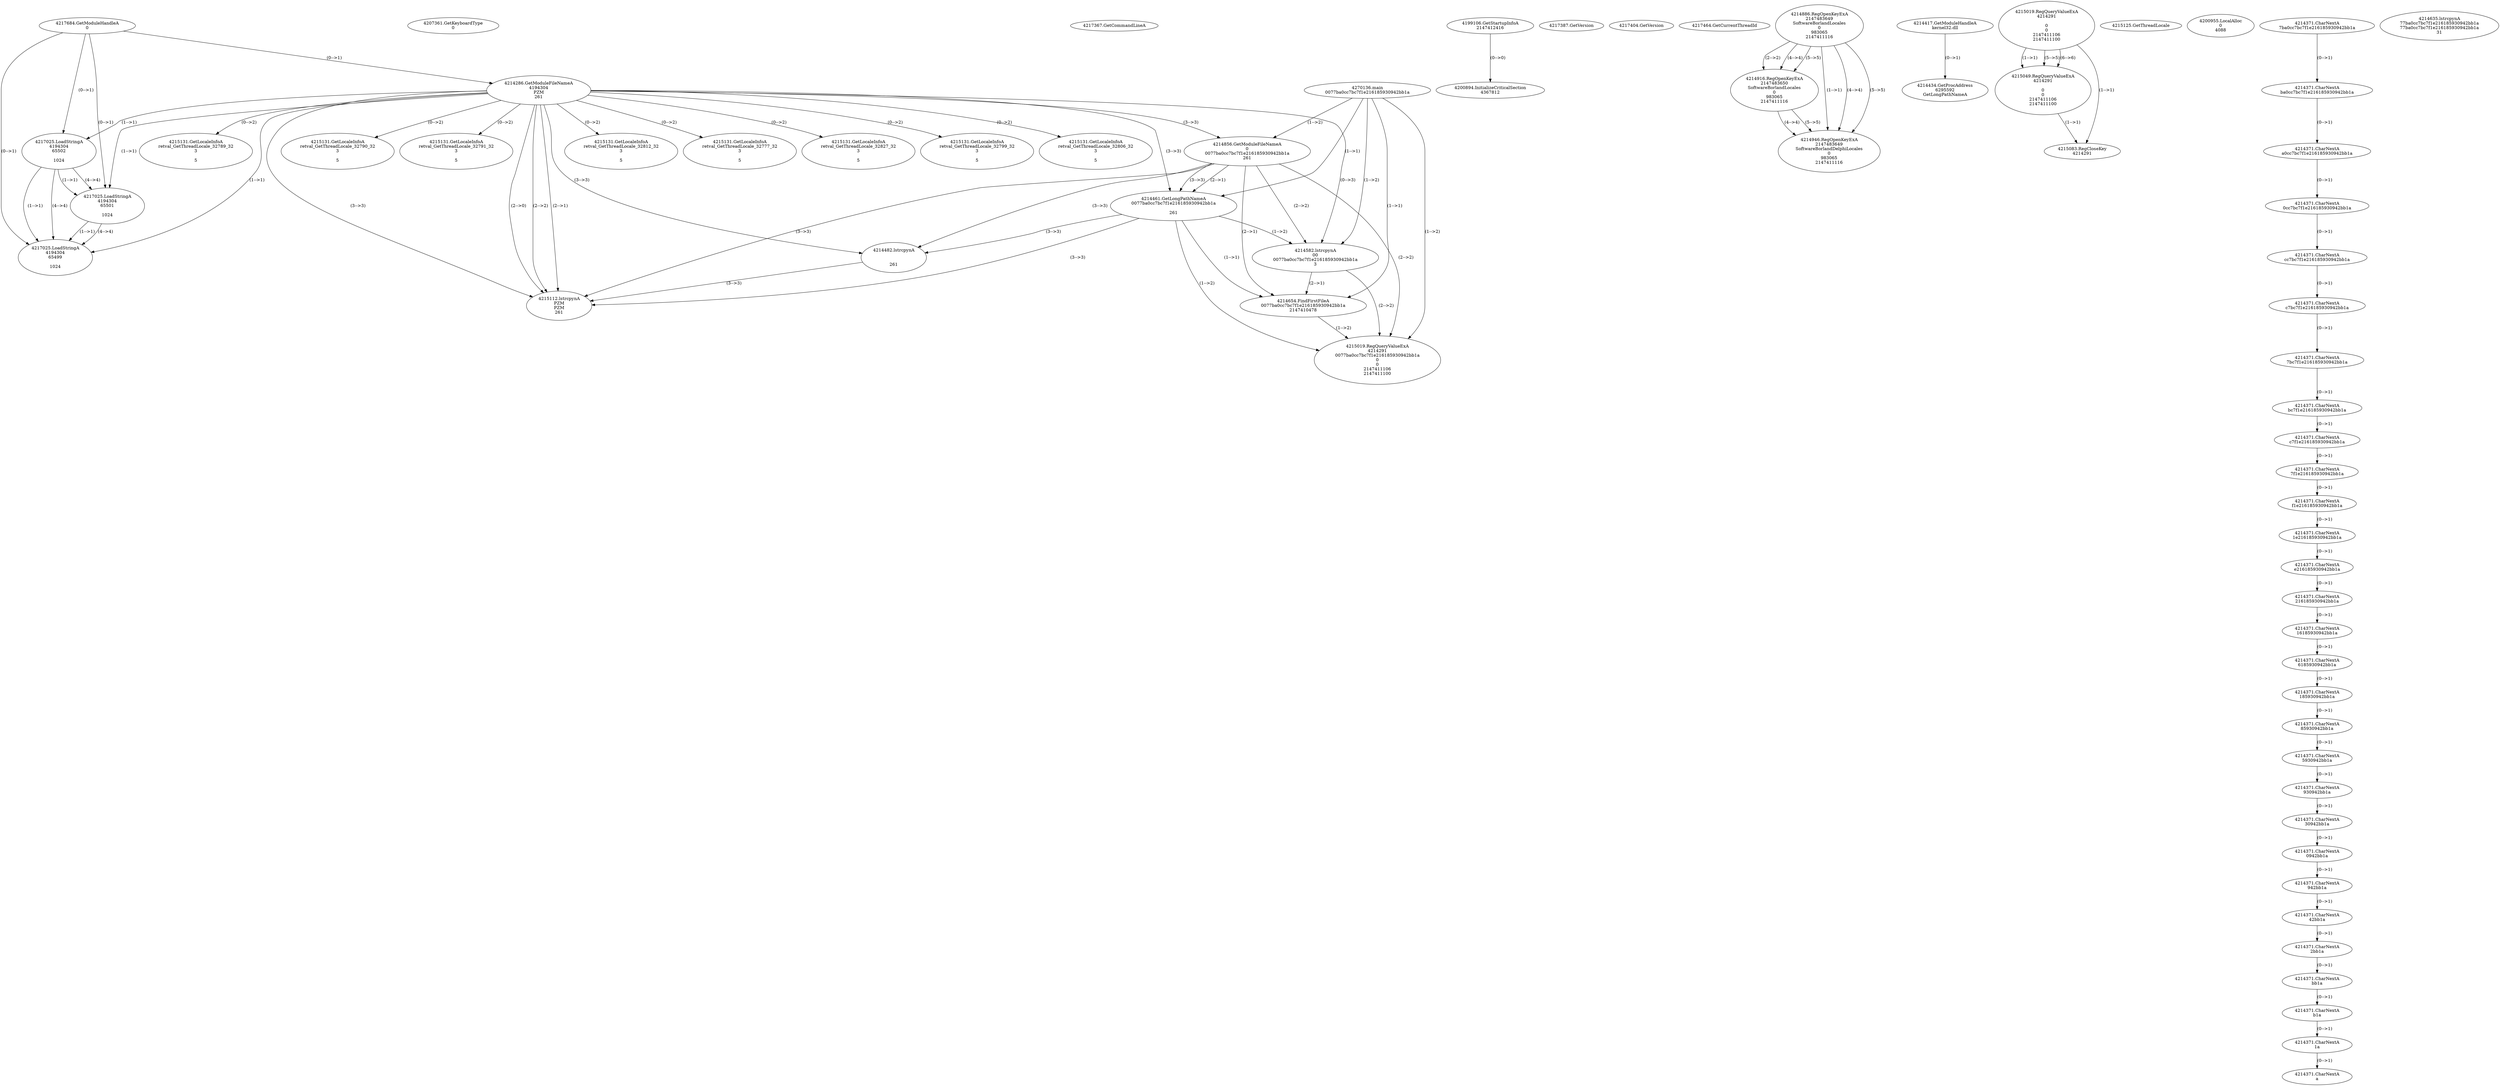 // Global SCDG with merge call
digraph {
	0 [label="4270136.main
0077ba0cc7bc7f1e216185930942bb1a"]
	1 [label="4217684.GetModuleHandleA
0"]
	2 [label="4207361.GetKeyboardType
0"]
	3 [label="4217367.GetCommandLineA
"]
	4 [label="4199106.GetStartupInfoA
2147412416"]
	5 [label="4217387.GetVersion
"]
	6 [label="4217404.GetVersion
"]
	7 [label="4217464.GetCurrentThreadId
"]
	8 [label="4214286.GetModuleFileNameA
4194304
PZM
261"]
	1 -> 8 [label="(0-->1)"]
	9 [label="4214856.GetModuleFileNameA
0
0077ba0cc7bc7f1e216185930942bb1a
261"]
	0 -> 9 [label="(1-->2)"]
	8 -> 9 [label="(3-->3)"]
	10 [label="4214886.RegOpenKeyExA
2147483649
Software\Borland\Locales
0
983065
2147411116"]
	11 [label="4214916.RegOpenKeyExA
2147483650
Software\Borland\Locales
0
983065
2147411116"]
	10 -> 11 [label="(2-->2)"]
	10 -> 11 [label="(4-->4)"]
	10 -> 11 [label="(5-->5)"]
	12 [label="4214417.GetModuleHandleA
kernel32.dll"]
	13 [label="4214434.GetProcAddress
6295592
GetLongPathNameA"]
	12 -> 13 [label="(0-->1)"]
	14 [label="4214461.GetLongPathNameA
0077ba0cc7bc7f1e216185930942bb1a

261"]
	0 -> 14 [label="(1-->1)"]
	9 -> 14 [label="(2-->1)"]
	8 -> 14 [label="(3-->3)"]
	9 -> 14 [label="(3-->3)"]
	15 [label="4214482.lstrcpynA


261"]
	8 -> 15 [label="(3-->3)"]
	9 -> 15 [label="(3-->3)"]
	14 -> 15 [label="(3-->3)"]
	16 [label="4215019.RegQueryValueExA
4214291

0
0
2147411106
2147411100"]
	17 [label="4215049.RegQueryValueExA
4214291

0
0
2147411106
2147411100"]
	16 -> 17 [label="(1-->1)"]
	16 -> 17 [label="(5-->5)"]
	16 -> 17 [label="(6-->6)"]
	18 [label="4215083.RegCloseKey
4214291"]
	16 -> 18 [label="(1-->1)"]
	17 -> 18 [label="(1-->1)"]
	19 [label="4215112.lstrcpynA
PZM
PZM
261"]
	8 -> 19 [label="(2-->1)"]
	8 -> 19 [label="(2-->2)"]
	8 -> 19 [label="(3-->3)"]
	9 -> 19 [label="(3-->3)"]
	14 -> 19 [label="(3-->3)"]
	15 -> 19 [label="(3-->3)"]
	8 -> 19 [label="(2-->0)"]
	20 [label="4215125.GetThreadLocale
"]
	21 [label="4215131.GetLocaleInfoA
retval_GetThreadLocale_32789_32
3

5"]
	8 -> 21 [label="(0-->2)"]
	22 [label="4217025.LoadStringA
4194304
65502

1024"]
	1 -> 22 [label="(0-->1)"]
	8 -> 22 [label="(1-->1)"]
	23 [label="4217025.LoadStringA
4194304
65501

1024"]
	1 -> 23 [label="(0-->1)"]
	8 -> 23 [label="(1-->1)"]
	22 -> 23 [label="(1-->1)"]
	22 -> 23 [label="(4-->4)"]
	24 [label="4200894.InitializeCriticalSection
4367812"]
	4 -> 24 [label="(0-->0)"]
	25 [label="4200955.LocalAlloc
0
4088"]
	26 [label="4215131.GetLocaleInfoA
retval_GetThreadLocale_32790_32
3

5"]
	8 -> 26 [label="(0-->2)"]
	27 [label="4217025.LoadStringA
4194304
65499

1024"]
	1 -> 27 [label="(0-->1)"]
	8 -> 27 [label="(1-->1)"]
	22 -> 27 [label="(1-->1)"]
	23 -> 27 [label="(1-->1)"]
	22 -> 27 [label="(4-->4)"]
	23 -> 27 [label="(4-->4)"]
	28 [label="4215131.GetLocaleInfoA
retval_GetThreadLocale_32791_32
3

5"]
	8 -> 28 [label="(0-->2)"]
	29 [label="4214582.lstrcpynA
00
0077ba0cc7bc7f1e216185930942bb1a
3"]
	0 -> 29 [label="(1-->2)"]
	9 -> 29 [label="(2-->2)"]
	14 -> 29 [label="(1-->2)"]
	8 -> 29 [label="(0-->3)"]
	30 [label="4214371.CharNextA
7ba0cc7bc7f1e216185930942bb1a"]
	31 [label="4214371.CharNextA
ba0cc7bc7f1e216185930942bb1a"]
	30 -> 31 [label="(0-->1)"]
	32 [label="4214371.CharNextA
a0cc7bc7f1e216185930942bb1a"]
	31 -> 32 [label="(0-->1)"]
	33 [label="4214371.CharNextA
0cc7bc7f1e216185930942bb1a"]
	32 -> 33 [label="(0-->1)"]
	34 [label="4214371.CharNextA
cc7bc7f1e216185930942bb1a"]
	33 -> 34 [label="(0-->1)"]
	35 [label="4214371.CharNextA
c7bc7f1e216185930942bb1a"]
	34 -> 35 [label="(0-->1)"]
	36 [label="4214371.CharNextA
7bc7f1e216185930942bb1a"]
	35 -> 36 [label="(0-->1)"]
	37 [label="4214371.CharNextA
bc7f1e216185930942bb1a"]
	36 -> 37 [label="(0-->1)"]
	38 [label="4214371.CharNextA
c7f1e216185930942bb1a"]
	37 -> 38 [label="(0-->1)"]
	39 [label="4214371.CharNextA
7f1e216185930942bb1a"]
	38 -> 39 [label="(0-->1)"]
	40 [label="4214371.CharNextA
f1e216185930942bb1a"]
	39 -> 40 [label="(0-->1)"]
	41 [label="4214371.CharNextA
1e216185930942bb1a"]
	40 -> 41 [label="(0-->1)"]
	42 [label="4214371.CharNextA
e216185930942bb1a"]
	41 -> 42 [label="(0-->1)"]
	43 [label="4214371.CharNextA
216185930942bb1a"]
	42 -> 43 [label="(0-->1)"]
	44 [label="4214371.CharNextA
16185930942bb1a"]
	43 -> 44 [label="(0-->1)"]
	45 [label="4214371.CharNextA
6185930942bb1a"]
	44 -> 45 [label="(0-->1)"]
	46 [label="4214371.CharNextA
185930942bb1a"]
	45 -> 46 [label="(0-->1)"]
	47 [label="4214371.CharNextA
85930942bb1a"]
	46 -> 47 [label="(0-->1)"]
	48 [label="4214371.CharNextA
5930942bb1a"]
	47 -> 48 [label="(0-->1)"]
	49 [label="4214371.CharNextA
930942bb1a"]
	48 -> 49 [label="(0-->1)"]
	50 [label="4214371.CharNextA
30942bb1a"]
	49 -> 50 [label="(0-->1)"]
	51 [label="4214371.CharNextA
0942bb1a"]
	50 -> 51 [label="(0-->1)"]
	52 [label="4214371.CharNextA
942bb1a"]
	51 -> 52 [label="(0-->1)"]
	53 [label="4214371.CharNextA
42bb1a"]
	52 -> 53 [label="(0-->1)"]
	54 [label="4214371.CharNextA
2bb1a"]
	53 -> 54 [label="(0-->1)"]
	55 [label="4214371.CharNextA
bb1a"]
	54 -> 55 [label="(0-->1)"]
	56 [label="4214371.CharNextA
b1a"]
	55 -> 56 [label="(0-->1)"]
	57 [label="4214371.CharNextA
1a"]
	56 -> 57 [label="(0-->1)"]
	58 [label="4214371.CharNextA
a"]
	57 -> 58 [label="(0-->1)"]
	59 [label="4214635.lstrcpynA
77ba0cc7bc7f1e216185930942bb1a
77ba0cc7bc7f1e216185930942bb1a
31"]
	60 [label="4214654.FindFirstFileA
0077ba0cc7bc7f1e216185930942bb1a
2147410478"]
	0 -> 60 [label="(1-->1)"]
	9 -> 60 [label="(2-->1)"]
	14 -> 60 [label="(1-->1)"]
	29 -> 60 [label="(2-->1)"]
	61 [label="4215019.RegQueryValueExA
4214291
0077ba0cc7bc7f1e216185930942bb1a
0
0
2147411106
2147411100"]
	0 -> 61 [label="(1-->2)"]
	9 -> 61 [label="(2-->2)"]
	14 -> 61 [label="(1-->2)"]
	29 -> 61 [label="(2-->2)"]
	60 -> 61 [label="(1-->2)"]
	62 [label="4215131.GetLocaleInfoA
retval_GetThreadLocale_32812_32
3

5"]
	8 -> 62 [label="(0-->2)"]
	63 [label="4214946.RegOpenKeyExA
2147483649
Software\Borland\Delphi\Locales
0
983065
2147411116"]
	10 -> 63 [label="(1-->1)"]
	10 -> 63 [label="(4-->4)"]
	11 -> 63 [label="(4-->4)"]
	10 -> 63 [label="(5-->5)"]
	11 -> 63 [label="(5-->5)"]
	64 [label="4215131.GetLocaleInfoA
retval_GetThreadLocale_32777_32
3

5"]
	8 -> 64 [label="(0-->2)"]
	65 [label="4215131.GetLocaleInfoA
retval_GetThreadLocale_32827_32
3

5"]
	8 -> 65 [label="(0-->2)"]
	66 [label="4215131.GetLocaleInfoA
retval_GetThreadLocale_32799_32
3

5"]
	8 -> 66 [label="(0-->2)"]
	67 [label="4215131.GetLocaleInfoA
retval_GetThreadLocale_32806_32
3

5"]
	8 -> 67 [label="(0-->2)"]
}
